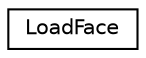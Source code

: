 digraph G
{
  edge [fontname="Helvetica",fontsize="10",labelfontname="Helvetica",labelfontsize="10"];
  node [fontname="Helvetica",fontsize="10",shape=record];
  rankdir=LR;
  Node1 [label="LoadFace",height=0.2,width=0.4,color="black", fillcolor="white", style="filled",URL="$d1/df4/structLoadFace.html"];
}
